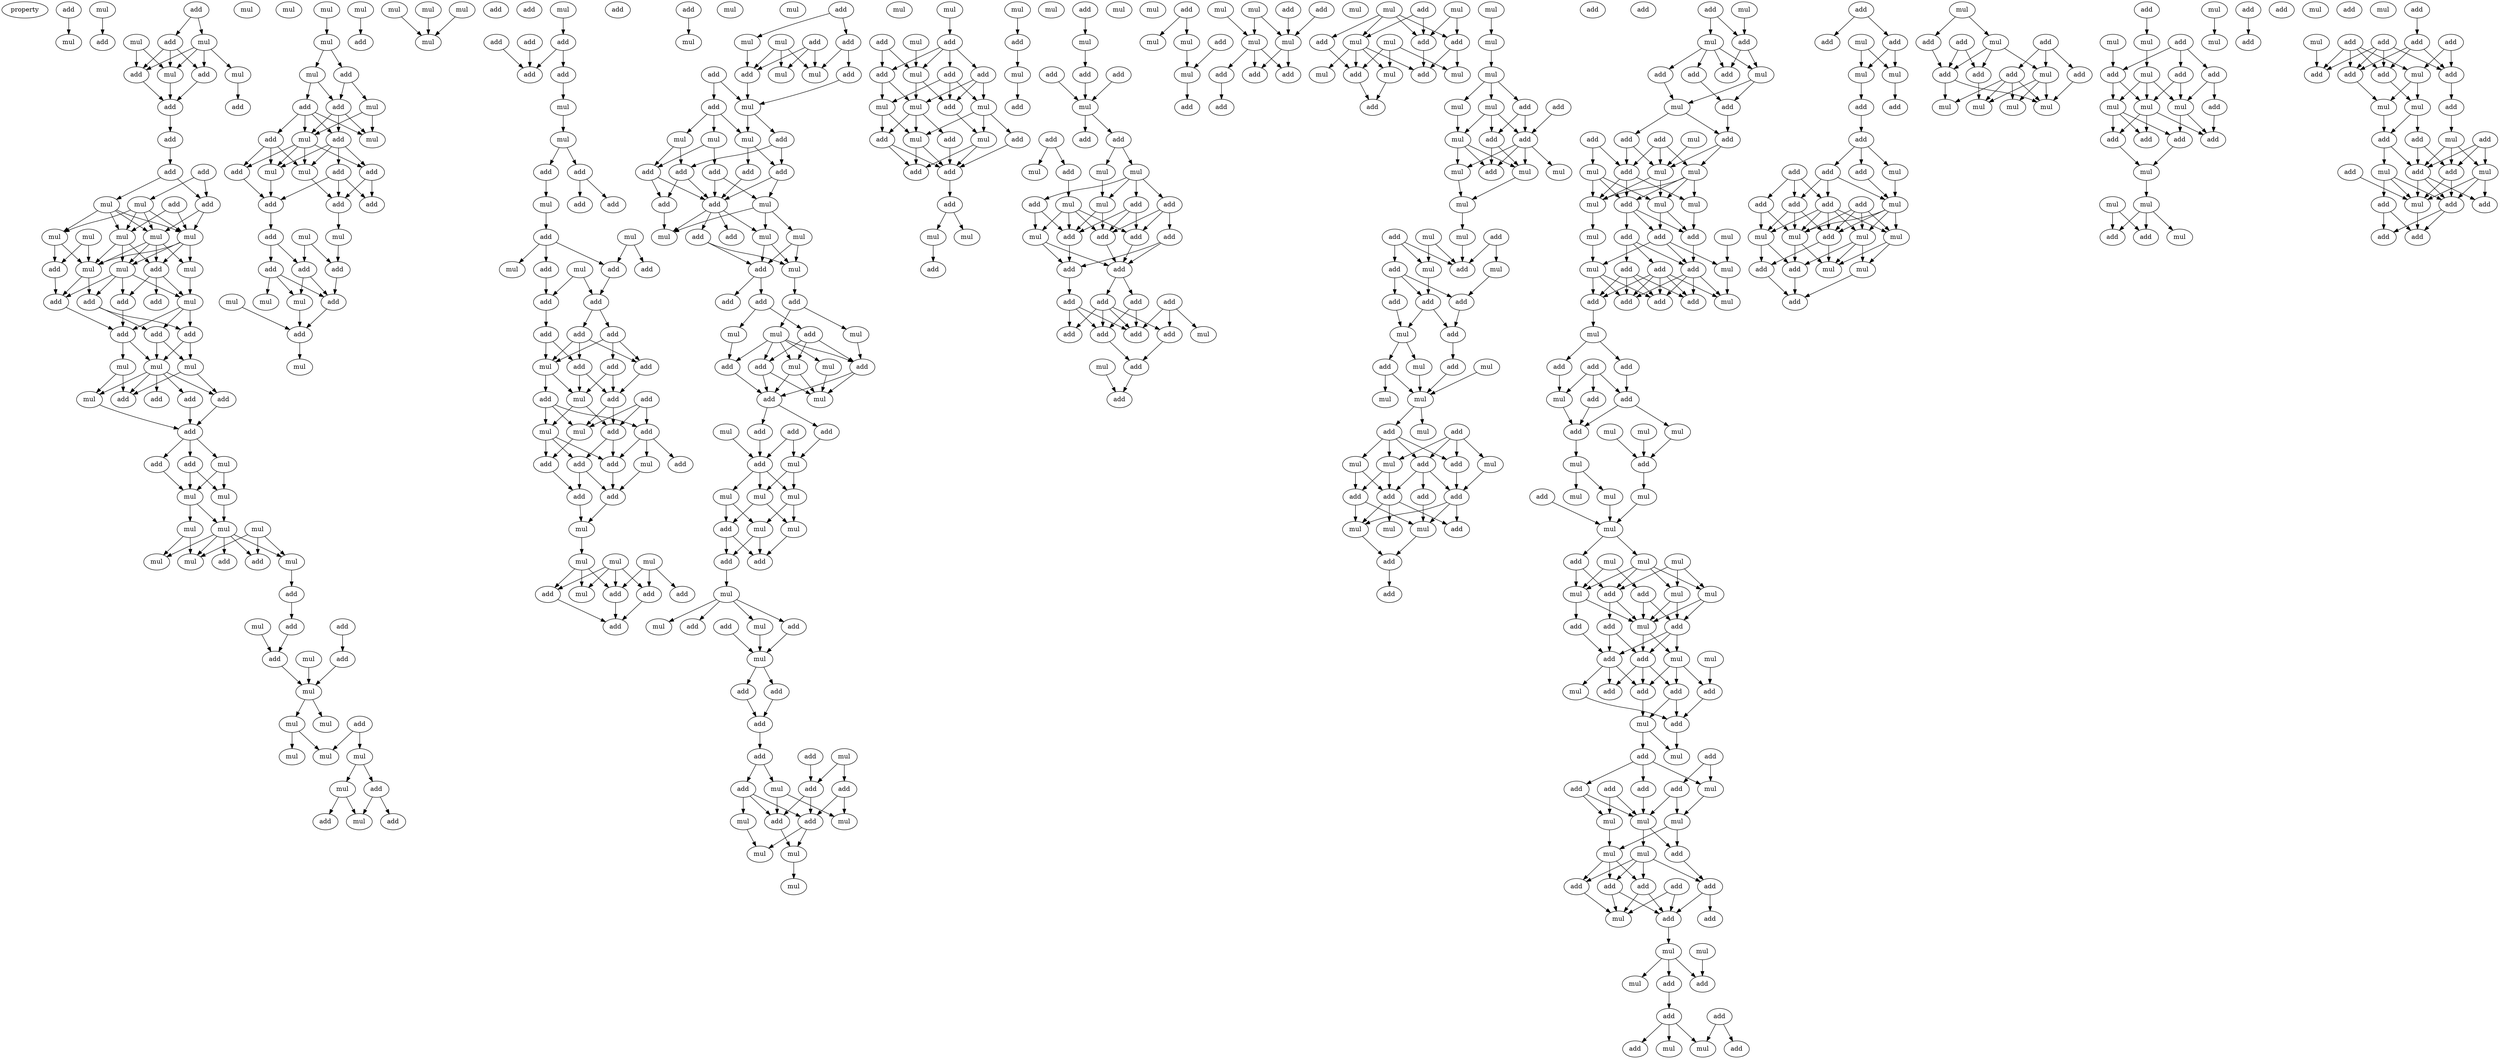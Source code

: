 digraph {
    node [fontcolor=black]
    property [mul=2,lf=1.5]
    0 [ label = add ];
    1 [ label = mul ];
    2 [ label = mul ];
    3 [ label = add ];
    4 [ label = add ];
    5 [ label = add ];
    6 [ label = mul ];
    7 [ label = mul ];
    8 [ label = add ];
    9 [ label = mul ];
    10 [ label = mul ];
    11 [ label = add ];
    12 [ label = add ];
    13 [ label = add ];
    14 [ label = add ];
    15 [ label = add ];
    16 [ label = add ];
    17 [ label = mul ];
    18 [ label = mul ];
    19 [ label = add ];
    20 [ label = add ];
    21 [ label = mul ];
    22 [ label = mul ];
    23 [ label = mul ];
    24 [ label = mul ];
    25 [ label = mul ];
    26 [ label = mul ];
    27 [ label = mul ];
    28 [ label = add ];
    29 [ label = mul ];
    30 [ label = add ];
    31 [ label = add ];
    32 [ label = add ];
    33 [ label = add ];
    34 [ label = mul ];
    35 [ label = add ];
    36 [ label = add ];
    37 [ label = add ];
    38 [ label = add ];
    39 [ label = mul ];
    40 [ label = mul ];
    41 [ label = mul ];
    42 [ label = add ];
    43 [ label = add ];
    44 [ label = add ];
    45 [ label = mul ];
    46 [ label = add ];
    47 [ label = add ];
    48 [ label = mul ];
    49 [ label = add ];
    50 [ label = add ];
    51 [ label = mul ];
    52 [ label = mul ];
    53 [ label = mul ];
    54 [ label = mul ];
    55 [ label = mul ];
    56 [ label = mul ];
    57 [ label = mul ];
    58 [ label = mul ];
    59 [ label = add ];
    60 [ label = mul ];
    61 [ label = mul ];
    62 [ label = add ];
    63 [ label = add ];
    64 [ label = add ];
    65 [ label = add ];
    66 [ label = mul ];
    67 [ label = add ];
    68 [ label = mul ];
    69 [ label = add ];
    70 [ label = mul ];
    71 [ label = add ];
    72 [ label = mul ];
    73 [ label = mul ];
    74 [ label = mul ];
    75 [ label = mul ];
    76 [ label = mul ];
    77 [ label = add ];
    78 [ label = mul ];
    79 [ label = mul ];
    80 [ label = add ];
    81 [ label = add ];
    82 [ label = mul ];
    83 [ label = mul ];
    84 [ label = mul ];
    85 [ label = mul ];
    86 [ label = add ];
    87 [ label = add ];
    88 [ label = add ];
    89 [ label = add ];
    90 [ label = mul ];
    91 [ label = add ];
    92 [ label = mul ];
    93 [ label = mul ];
    94 [ label = add ];
    95 [ label = add ];
    96 [ label = mul ];
    97 [ label = mul ];
    98 [ label = add ];
    99 [ label = add ];
    100 [ label = add ];
    101 [ label = add ];
    102 [ label = add ];
    103 [ label = mul ];
    104 [ label = mul ];
    105 [ label = add ];
    106 [ label = add ];
    107 [ label = add ];
    108 [ label = add ];
    109 [ label = mul ];
    110 [ label = mul ];
    111 [ label = add ];
    112 [ label = mul ];
    113 [ label = add ];
    114 [ label = mul ];
    115 [ label = mul ];
    116 [ label = mul ];
    117 [ label = add ];
    118 [ label = mul ];
    119 [ label = mul ];
    120 [ label = add ];
    121 [ label = mul ];
    122 [ label = add ];
    123 [ label = add ];
    124 [ label = add ];
    125 [ label = add ];
    126 [ label = add ];
    127 [ label = add ];
    128 [ label = mul ];
    129 [ label = mul ];
    130 [ label = add ];
    131 [ label = add ];
    132 [ label = add ];
    133 [ label = mul ];
    134 [ label = add ];
    135 [ label = add ];
    136 [ label = mul ];
    137 [ label = add ];
    138 [ label = mul ];
    139 [ label = add ];
    140 [ label = add ];
    141 [ label = add ];
    142 [ label = mul ];
    143 [ label = mul ];
    144 [ label = add ];
    145 [ label = add ];
    146 [ label = add ];
    147 [ label = add ];
    148 [ label = add ];
    149 [ label = mul ];
    150 [ label = add ];
    151 [ label = add ];
    152 [ label = add ];
    153 [ label = add ];
    154 [ label = add ];
    155 [ label = mul ];
    156 [ label = add ];
    157 [ label = mul ];
    158 [ label = mul ];
    159 [ label = add ];
    160 [ label = add ];
    161 [ label = mul ];
    162 [ label = add ];
    163 [ label = add ];
    164 [ label = add ];
    165 [ label = add ];
    166 [ label = add ];
    167 [ label = add ];
    168 [ label = mul ];
    169 [ label = mul ];
    170 [ label = mul ];
    171 [ label = mul ];
    172 [ label = mul ];
    173 [ label = mul ];
    174 [ label = mul ];
    175 [ label = add ];
    176 [ label = add ];
    177 [ label = add ];
    178 [ label = add ];
    179 [ label = add ];
    180 [ label = add ];
    181 [ label = add ];
    182 [ label = mul ];
    183 [ label = mul ];
    184 [ label = add ];
    185 [ label = add ];
    186 [ label = mul ];
    187 [ label = mul ];
    188 [ label = add ];
    189 [ label = add ];
    190 [ label = mul ];
    191 [ label = mul ];
    192 [ label = add ];
    193 [ label = mul ];
    194 [ label = mul ];
    195 [ label = add ];
    196 [ label = mul ];
    197 [ label = add ];
    198 [ label = add ];
    199 [ label = add ];
    200 [ label = add ];
    201 [ label = add ];
    202 [ label = add ];
    203 [ label = add ];
    204 [ label = mul ];
    205 [ label = mul ];
    206 [ label = mul ];
    207 [ label = mul ];
    208 [ label = add ];
    209 [ label = add ];
    210 [ label = add ];
    211 [ label = mul ];
    212 [ label = add ];
    213 [ label = add ];
    214 [ label = add ];
    215 [ label = mul ];
    216 [ label = mul ];
    217 [ label = add ];
    218 [ label = mul ];
    219 [ label = mul ];
    220 [ label = add ];
    221 [ label = add ];
    222 [ label = mul ];
    223 [ label = add ];
    224 [ label = mul ];
    225 [ label = add ];
    226 [ label = add ];
    227 [ label = mul ];
    228 [ label = add ];
    229 [ label = add ];
    230 [ label = add ];
    231 [ label = mul ];
    232 [ label = mul ];
    233 [ label = mul ];
    234 [ label = mul ];
    235 [ label = mul ];
    236 [ label = add ];
    237 [ label = mul ];
    238 [ label = add ];
    239 [ label = add ];
    240 [ label = mul ];
    241 [ label = add ];
    242 [ label = mul ];
    243 [ label = add ];
    244 [ label = mul ];
    245 [ label = add ];
    246 [ label = mul ];
    247 [ label = add ];
    248 [ label = add ];
    249 [ label = add ];
    250 [ label = mul ];
    251 [ label = add ];
    252 [ label = add ];
    253 [ label = mul ];
    254 [ label = add ];
    255 [ label = add ];
    256 [ label = add ];
    257 [ label = add ];
    258 [ label = mul ];
    259 [ label = mul ];
    260 [ label = add ];
    261 [ label = mul ];
    262 [ label = mul ];
    263 [ label = mul ];
    264 [ label = mul ];
    265 [ label = mul ];
    266 [ label = add ];
    267 [ label = add ];
    268 [ label = add ];
    269 [ label = add ];
    270 [ label = add ];
    271 [ label = mul ];
    272 [ label = mul ];
    273 [ label = mul ];
    274 [ label = add ];
    275 [ label = mul ];
    276 [ label = add ];
    277 [ label = add ];
    278 [ label = mul ];
    279 [ label = add ];
    280 [ label = mul ];
    281 [ label = add ];
    282 [ label = add ];
    283 [ label = add ];
    284 [ label = mul ];
    285 [ label = mul ];
    286 [ label = mul ];
    287 [ label = add ];
    288 [ label = add ];
    289 [ label = mul ];
    290 [ label = mul ];
    291 [ label = add ];
    292 [ label = add ];
    293 [ label = mul ];
    294 [ label = mul ];
    295 [ label = add ];
    296 [ label = add ];
    297 [ label = add ];
    298 [ label = mul ];
    299 [ label = add ];
    300 [ label = add ];
    301 [ label = add ];
    302 [ label = mul ];
    303 [ label = mul ];
    304 [ label = mul ];
    305 [ label = add ];
    306 [ label = add ];
    307 [ label = add ];
    308 [ label = mul ];
    309 [ label = add ];
    310 [ label = mul ];
    311 [ label = add ];
    312 [ label = mul ];
    313 [ label = add ];
    314 [ label = add ];
    315 [ label = add ];
    316 [ label = add ];
    317 [ label = add ];
    318 [ label = add ];
    319 [ label = add ];
    320 [ label = add ];
    321 [ label = add ];
    322 [ label = add ];
    323 [ label = add ];
    324 [ label = add ];
    325 [ label = add ];
    326 [ label = mul ];
    327 [ label = mul ];
    328 [ label = add ];
    329 [ label = add ];
    330 [ label = mul ];
    331 [ label = add ];
    332 [ label = add ];
    333 [ label = mul ];
    334 [ label = mul ];
    335 [ label = mul ];
    336 [ label = mul ];
    337 [ label = mul ];
    338 [ label = add ];
    339 [ label = add ];
    340 [ label = add ];
    341 [ label = mul ];
    342 [ label = mul ];
    343 [ label = add ];
    344 [ label = mul ];
    345 [ label = add ];
    346 [ label = add ];
    347 [ label = add ];
    348 [ label = mul ];
    349 [ label = mul ];
    350 [ label = add ];
    351 [ label = mul ];
    352 [ label = mul ];
    353 [ label = add ];
    354 [ label = add ];
    355 [ label = add ];
    356 [ label = mul ];
    357 [ label = add ];
    358 [ label = add ];
    359 [ label = mul ];
    360 [ label = mul ];
    361 [ label = add ];
    362 [ label = mul ];
    363 [ label = mul ];
    364 [ label = mul ];
    365 [ label = mul ];
    366 [ label = add ];
    367 [ label = add ];
    368 [ label = mul ];
    369 [ label = add ];
    370 [ label = mul ];
    371 [ label = add ];
    372 [ label = add ];
    373 [ label = mul ];
    374 [ label = add ];
    375 [ label = mul ];
    376 [ label = mul ];
    377 [ label = mul ];
    378 [ label = add ];
    379 [ label = add ];
    380 [ label = mul ];
    381 [ label = mul ];
    382 [ label = mul ];
    383 [ label = add ];
    384 [ label = add ];
    385 [ label = mul ];
    386 [ label = add ];
    387 [ label = add ];
    388 [ label = add ];
    389 [ label = add ];
    390 [ label = mul ];
    391 [ label = add ];
    392 [ label = mul ];
    393 [ label = add ];
    394 [ label = mul ];
    395 [ label = add ];
    396 [ label = mul ];
    397 [ label = mul ];
    398 [ label = add ];
    399 [ label = add ];
    400 [ label = mul ];
    401 [ label = mul ];
    402 [ label = mul ];
    403 [ label = mul ];
    404 [ label = add ];
    405 [ label = add ];
    406 [ label = add ];
    407 [ label = add ];
    408 [ label = add ];
    409 [ label = add ];
    410 [ label = mul ];
    411 [ label = add ];
    412 [ label = mul ];
    413 [ label = mul ];
    414 [ label = add ];
    415 [ label = mul ];
    416 [ label = add ];
    417 [ label = add ];
    418 [ label = mul ];
    419 [ label = add ];
    420 [ label = mul ];
    421 [ label = add ];
    422 [ label = add ];
    423 [ label = add ];
    424 [ label = add ];
    425 [ label = mul ];
    426 [ label = add ];
    427 [ label = add ];
    428 [ label = mul ];
    429 [ label = add ];
    430 [ label = add ];
    431 [ label = mul ];
    432 [ label = mul ];
    433 [ label = mul ];
    434 [ label = add ];
    435 [ label = add ];
    436 [ label = mul ];
    437 [ label = mul ];
    438 [ label = mul ];
    439 [ label = add ];
    440 [ label = add ];
    441 [ label = mul ];
    442 [ label = add ];
    443 [ label = mul ];
    444 [ label = add ];
    445 [ label = add ];
    446 [ label = add ];
    447 [ label = mul ];
    448 [ label = mul ];
    449 [ label = add ];
    450 [ label = add ];
    451 [ label = add ];
    452 [ label = add ];
    453 [ label = mul ];
    454 [ label = mul ];
    455 [ label = add ];
    456 [ label = add ];
    457 [ label = add ];
    458 [ label = mul ];
    459 [ label = add ];
    460 [ label = add ];
    461 [ label = mul ];
    462 [ label = mul ];
    463 [ label = mul ];
    464 [ label = add ];
    465 [ label = mul ];
    466 [ label = add ];
    467 [ label = mul ];
    468 [ label = add ];
    469 [ label = mul ];
    470 [ label = mul ];
    471 [ label = mul ];
    472 [ label = add ];
    473 [ label = mul ];
    474 [ label = mul ];
    475 [ label = mul ];
    476 [ label = add ];
    477 [ label = add ];
    478 [ label = mul ];
    479 [ label = mul ];
    480 [ label = mul ];
    481 [ label = add ];
    482 [ label = add ];
    483 [ label = mul ];
    484 [ label = add ];
    485 [ label = mul ];
    486 [ label = add ];
    487 [ label = add ];
    488 [ label = mul ];
    489 [ label = add ];
    490 [ label = mul ];
    491 [ label = add ];
    492 [ label = add ];
    493 [ label = add ];
    494 [ label = mul ];
    495 [ label = add ];
    496 [ label = mul ];
    497 [ label = add ];
    498 [ label = add ];
    499 [ label = add ];
    500 [ label = mul ];
    501 [ label = add ];
    502 [ label = add ];
    503 [ label = add ];
    504 [ label = mul ];
    505 [ label = mul ];
    506 [ label = mul ];
    507 [ label = mul ];
    508 [ label = add ];
    509 [ label = mul ];
    510 [ label = add ];
    511 [ label = add ];
    512 [ label = add ];
    513 [ label = add ];
    514 [ label = add ];
    515 [ label = add ];
    516 [ label = mul ];
    517 [ label = add ];
    518 [ label = mul ];
    519 [ label = mul ];
    520 [ label = add ];
    521 [ label = mul ];
    522 [ label = add ];
    523 [ label = add ];
    524 [ label = add ];
    525 [ label = add ];
    526 [ label = add ];
    527 [ label = mul ];
    528 [ label = mul ];
    529 [ label = add ];
    530 [ label = add ];
    531 [ label = mul ];
    532 [ label = add ];
    533 [ label = mul ];
    534 [ label = mul ];
    535 [ label = add ];
    536 [ label = add ];
    537 [ label = add ];
    538 [ label = mul ];
    539 [ label = add ];
    540 [ label = add ];
    541 [ label = add ];
    542 [ label = add ];
    543 [ label = mul ];
    544 [ label = add ];
    545 [ label = add ];
    546 [ label = add ];
    547 [ label = mul ];
    548 [ label = add ];
    549 [ label = mul ];
    550 [ label = mul ];
    551 [ label = mul ];
    552 [ label = add ];
    553 [ label = add ];
    554 [ label = mul ];
    555 [ label = mul ];
    556 [ label = add ];
    557 [ label = mul ];
    558 [ label = add ];
    559 [ label = add ];
    560 [ label = add ];
    561 [ label = mul ];
    562 [ label = add ];
    563 [ label = add ];
    564 [ label = add ];
    565 [ label = add ];
    566 [ label = mul ];
    567 [ label = mul ];
    568 [ label = mul ];
    569 [ label = mul ];
    570 [ label = mul ];
    571 [ label = add ];
    572 [ label = mul ];
    573 [ label = mul ];
    574 [ label = add ];
    575 [ label = add ];
    576 [ label = mul ];
    577 [ label = add ];
    578 [ label = add ];
    579 [ label = add ];
    580 [ label = mul ];
    581 [ label = mul ];
    582 [ label = mul ];
    583 [ label = add ];
    584 [ label = add ];
    585 [ label = add ];
    586 [ label = add ];
    587 [ label = mul ];
    588 [ label = mul ];
    589 [ label = mul ];
    590 [ label = add ];
    591 [ label = add ];
    592 [ label = mul ];
    593 [ label = mul ];
    594 [ label = mul ];
    595 [ label = add ];
    596 [ label = add ];
    597 [ label = add ];
    598 [ label = mul ];
    599 [ label = add ];
    600 [ label = mul ];
    601 [ label = add ];
    602 [ label = add ];
    603 [ label = add ];
    604 [ label = mul ];
    605 [ label = add ];
    606 [ label = add ];
    607 [ label = add ];
    608 [ label = add ];
    609 [ label = mul ];
    610 [ label = add ];
    611 [ label = add ];
    612 [ label = add ];
    613 [ label = mul ];
    614 [ label = mul ];
    615 [ label = add ];
    616 [ label = add ];
    617 [ label = add ];
    618 [ label = mul ];
    619 [ label = mul ];
    620 [ label = add ];
    621 [ label = add ];
    622 [ label = mul ];
    623 [ label = add ];
    624 [ label = add ];
    625 [ label = add ];
    626 [ label = add ];
    627 [ label = mul ];
    628 [ label = add ];
    629 [ label = add ];
    0 -> 2 [ name = 0 ];
    1 -> 4 [ name = 1 ];
    3 -> 5 [ name = 2 ];
    3 -> 7 [ name = 3 ];
    5 -> 8 [ name = 4 ];
    5 -> 10 [ name = 5 ];
    5 -> 11 [ name = 6 ];
    6 -> 8 [ name = 7 ];
    6 -> 10 [ name = 8 ];
    7 -> 8 [ name = 9 ];
    7 -> 9 [ name = 10 ];
    7 -> 10 [ name = 11 ];
    7 -> 11 [ name = 12 ];
    8 -> 12 [ name = 13 ];
    9 -> 13 [ name = 14 ];
    10 -> 12 [ name = 15 ];
    11 -> 12 [ name = 16 ];
    12 -> 14 [ name = 17 ];
    14 -> 16 [ name = 18 ];
    15 -> 17 [ name = 19 ];
    15 -> 20 [ name = 20 ];
    16 -> 18 [ name = 21 ];
    16 -> 20 [ name = 22 ];
    17 -> 21 [ name = 23 ];
    17 -> 22 [ name = 24 ];
    17 -> 23 [ name = 25 ];
    17 -> 25 [ name = 26 ];
    18 -> 21 [ name = 27 ];
    18 -> 22 [ name = 28 ];
    18 -> 23 [ name = 29 ];
    18 -> 25 [ name = 30 ];
    19 -> 21 [ name = 31 ];
    19 -> 22 [ name = 32 ];
    20 -> 21 [ name = 33 ];
    20 -> 25 [ name = 34 ];
    21 -> 26 [ name = 35 ];
    21 -> 27 [ name = 36 ];
    21 -> 28 [ name = 37 ];
    21 -> 29 [ name = 38 ];
    22 -> 26 [ name = 39 ];
    22 -> 28 [ name = 40 ];
    22 -> 29 [ name = 41 ];
    23 -> 26 [ name = 42 ];
    23 -> 30 [ name = 43 ];
    24 -> 26 [ name = 44 ];
    24 -> 30 [ name = 45 ];
    25 -> 26 [ name = 46 ];
    25 -> 27 [ name = 47 ];
    25 -> 28 [ name = 48 ];
    25 -> 29 [ name = 49 ];
    26 -> 31 [ name = 50 ];
    26 -> 35 [ name = 51 ];
    27 -> 34 [ name = 52 ];
    28 -> 32 [ name = 53 ];
    28 -> 33 [ name = 54 ];
    28 -> 34 [ name = 55 ];
    29 -> 31 [ name = 56 ];
    29 -> 33 [ name = 57 ];
    29 -> 34 [ name = 58 ];
    29 -> 35 [ name = 59 ];
    30 -> 31 [ name = 60 ];
    31 -> 36 [ name = 61 ];
    33 -> 36 [ name = 62 ];
    34 -> 36 [ name = 63 ];
    34 -> 37 [ name = 64 ];
    34 -> 38 [ name = 65 ];
    35 -> 37 [ name = 66 ];
    35 -> 38 [ name = 67 ];
    36 -> 39 [ name = 68 ];
    36 -> 40 [ name = 69 ];
    37 -> 39 [ name = 70 ];
    37 -> 41 [ name = 71 ];
    38 -> 39 [ name = 72 ];
    38 -> 41 [ name = 73 ];
    39 -> 42 [ name = 74 ];
    39 -> 43 [ name = 75 ];
    39 -> 44 [ name = 76 ];
    39 -> 45 [ name = 77 ];
    39 -> 46 [ name = 78 ];
    40 -> 43 [ name = 79 ];
    40 -> 45 [ name = 80 ];
    41 -> 43 [ name = 81 ];
    41 -> 44 [ name = 82 ];
    42 -> 47 [ name = 83 ];
    44 -> 47 [ name = 84 ];
    45 -> 47 [ name = 85 ];
    47 -> 49 [ name = 86 ];
    47 -> 50 [ name = 87 ];
    47 -> 51 [ name = 88 ];
    49 -> 53 [ name = 89 ];
    49 -> 54 [ name = 90 ];
    50 -> 54 [ name = 91 ];
    51 -> 53 [ name = 92 ];
    51 -> 54 [ name = 93 ];
    53 -> 57 [ name = 94 ];
    54 -> 55 [ name = 95 ];
    54 -> 57 [ name = 96 ];
    55 -> 58 [ name = 97 ];
    55 -> 60 [ name = 98 ];
    56 -> 59 [ name = 99 ];
    56 -> 60 [ name = 100 ];
    56 -> 61 [ name = 101 ];
    57 -> 58 [ name = 102 ];
    57 -> 59 [ name = 103 ];
    57 -> 60 [ name = 104 ];
    57 -> 61 [ name = 105 ];
    57 -> 62 [ name = 106 ];
    61 -> 63 [ name = 107 ];
    63 -> 64 [ name = 108 ];
    64 -> 67 [ name = 109 ];
    65 -> 69 [ name = 110 ];
    66 -> 67 [ name = 111 ];
    67 -> 70 [ name = 112 ];
    68 -> 70 [ name = 113 ];
    69 -> 70 [ name = 114 ];
    70 -> 72 [ name = 115 ];
    70 -> 73 [ name = 116 ];
    71 -> 74 [ name = 117 ];
    71 -> 76 [ name = 118 ];
    73 -> 75 [ name = 119 ];
    73 -> 76 [ name = 120 ];
    74 -> 77 [ name = 121 ];
    74 -> 78 [ name = 122 ];
    77 -> 79 [ name = 123 ];
    77 -> 81 [ name = 124 ];
    78 -> 79 [ name = 125 ];
    78 -> 80 [ name = 126 ];
    82 -> 83 [ name = 127 ];
    83 -> 85 [ name = 128 ];
    83 -> 87 [ name = 129 ];
    84 -> 86 [ name = 130 ];
    85 -> 88 [ name = 131 ];
    85 -> 89 [ name = 132 ];
    87 -> 89 [ name = 133 ];
    87 -> 90 [ name = 134 ];
    88 -> 91 [ name = 135 ];
    88 -> 92 [ name = 136 ];
    88 -> 93 [ name = 137 ];
    88 -> 94 [ name = 138 ];
    89 -> 91 [ name = 139 ];
    89 -> 92 [ name = 140 ];
    89 -> 93 [ name = 141 ];
    90 -> 92 [ name = 142 ];
    90 -> 93 [ name = 143 ];
    91 -> 95 [ name = 144 ];
    91 -> 96 [ name = 145 ];
    91 -> 97 [ name = 146 ];
    91 -> 98 [ name = 147 ];
    93 -> 95 [ name = 148 ];
    93 -> 96 [ name = 149 ];
    93 -> 97 [ name = 150 ];
    93 -> 99 [ name = 151 ];
    94 -> 96 [ name = 152 ];
    94 -> 97 [ name = 153 ];
    94 -> 99 [ name = 154 ];
    95 -> 100 [ name = 155 ];
    95 -> 102 [ name = 156 ];
    96 -> 101 [ name = 157 ];
    97 -> 102 [ name = 158 ];
    98 -> 100 [ name = 159 ];
    98 -> 101 [ name = 160 ];
    98 -> 102 [ name = 161 ];
    99 -> 101 [ name = 162 ];
    101 -> 105 [ name = 163 ];
    102 -> 103 [ name = 164 ];
    103 -> 107 [ name = 165 ];
    104 -> 106 [ name = 166 ];
    104 -> 107 [ name = 167 ];
    105 -> 106 [ name = 168 ];
    105 -> 108 [ name = 169 ];
    106 -> 109 [ name = 170 ];
    106 -> 111 [ name = 171 ];
    107 -> 111 [ name = 172 ];
    108 -> 109 [ name = 173 ];
    108 -> 111 [ name = 174 ];
    108 -> 112 [ name = 175 ];
    109 -> 113 [ name = 176 ];
    110 -> 113 [ name = 177 ];
    111 -> 113 [ name = 178 ];
    113 -> 115 [ name = 179 ];
    114 -> 119 [ name = 180 ];
    116 -> 119 [ name = 181 ];
    118 -> 119 [ name = 182 ];
    121 -> 122 [ name = 183 ];
    122 -> 126 [ name = 184 ];
    122 -> 127 [ name = 185 ];
    123 -> 126 [ name = 186 ];
    125 -> 126 [ name = 187 ];
    127 -> 128 [ name = 188 ];
    128 -> 129 [ name = 189 ];
    129 -> 131 [ name = 190 ];
    129 -> 132 [ name = 191 ];
    130 -> 133 [ name = 192 ];
    131 -> 136 [ name = 193 ];
    132 -> 134 [ name = 194 ];
    132 -> 135 [ name = 195 ];
    136 -> 137 [ name = 196 ];
    137 -> 139 [ name = 197 ];
    137 -> 141 [ name = 198 ];
    137 -> 142 [ name = 199 ];
    138 -> 139 [ name = 200 ];
    138 -> 140 [ name = 201 ];
    139 -> 145 [ name = 202 ];
    141 -> 144 [ name = 203 ];
    143 -> 144 [ name = 204 ];
    143 -> 145 [ name = 205 ];
    144 -> 146 [ name = 206 ];
    145 -> 147 [ name = 207 ];
    145 -> 148 [ name = 208 ];
    146 -> 149 [ name = 209 ];
    146 -> 151 [ name = 210 ];
    147 -> 149 [ name = 211 ];
    147 -> 150 [ name = 212 ];
    147 -> 152 [ name = 213 ];
    148 -> 149 [ name = 214 ];
    148 -> 151 [ name = 215 ];
    148 -> 152 [ name = 216 ];
    149 -> 154 [ name = 217 ];
    149 -> 155 [ name = 218 ];
    150 -> 155 [ name = 219 ];
    150 -> 156 [ name = 220 ];
    151 -> 155 [ name = 221 ];
    151 -> 156 [ name = 222 ];
    152 -> 156 [ name = 223 ];
    153 -> 158 [ name = 224 ];
    153 -> 159 [ name = 225 ];
    153 -> 160 [ name = 226 ];
    154 -> 157 [ name = 227 ];
    154 -> 158 [ name = 228 ];
    154 -> 159 [ name = 229 ];
    155 -> 157 [ name = 230 ];
    155 -> 160 [ name = 231 ];
    156 -> 158 [ name = 232 ];
    156 -> 160 [ name = 233 ];
    157 -> 162 [ name = 234 ];
    157 -> 163 [ name = 235 ];
    157 -> 164 [ name = 236 ];
    158 -> 163 [ name = 237 ];
    159 -> 161 [ name = 238 ];
    159 -> 162 [ name = 239 ];
    159 -> 165 [ name = 240 ];
    160 -> 162 [ name = 241 ];
    160 -> 164 [ name = 242 ];
    161 -> 167 [ name = 243 ];
    162 -> 167 [ name = 244 ];
    163 -> 166 [ name = 245 ];
    164 -> 166 [ name = 246 ];
    164 -> 167 [ name = 247 ];
    166 -> 168 [ name = 248 ];
    167 -> 168 [ name = 249 ];
    168 -> 173 [ name = 250 ];
    171 -> 175 [ name = 251 ];
    171 -> 176 [ name = 252 ];
    171 -> 177 [ name = 253 ];
    172 -> 174 [ name = 254 ];
    172 -> 176 [ name = 255 ];
    172 -> 177 [ name = 256 ];
    172 -> 178 [ name = 257 ];
    173 -> 174 [ name = 258 ];
    173 -> 176 [ name = 259 ];
    173 -> 178 [ name = 260 ];
    176 -> 179 [ name = 261 ];
    177 -> 179 [ name = 262 ];
    178 -> 179 [ name = 263 ];
    180 -> 181 [ name = 264 ];
    180 -> 183 [ name = 265 ];
    181 -> 185 [ name = 266 ];
    181 -> 186 [ name = 267 ];
    182 -> 186 [ name = 268 ];
    182 -> 187 [ name = 269 ];
    182 -> 189 [ name = 270 ];
    183 -> 189 [ name = 271 ];
    184 -> 186 [ name = 272 ];
    184 -> 187 [ name = 273 ];
    184 -> 189 [ name = 274 ];
    185 -> 190 [ name = 275 ];
    188 -> 190 [ name = 276 ];
    188 -> 192 [ name = 277 ];
    189 -> 190 [ name = 278 ];
    190 -> 195 [ name = 279 ];
    190 -> 196 [ name = 280 ];
    192 -> 193 [ name = 281 ];
    192 -> 194 [ name = 282 ];
    192 -> 196 [ name = 283 ];
    193 -> 200 [ name = 284 ];
    193 -> 201 [ name = 285 ];
    194 -> 198 [ name = 286 ];
    194 -> 201 [ name = 287 ];
    195 -> 197 [ name = 288 ];
    195 -> 200 [ name = 289 ];
    196 -> 197 [ name = 290 ];
    196 -> 199 [ name = 291 ];
    197 -> 202 [ name = 292 ];
    197 -> 204 [ name = 293 ];
    198 -> 202 [ name = 294 ];
    198 -> 204 [ name = 295 ];
    199 -> 202 [ name = 296 ];
    200 -> 202 [ name = 297 ];
    200 -> 203 [ name = 298 ];
    201 -> 202 [ name = 299 ];
    201 -> 203 [ name = 300 ];
    202 -> 205 [ name = 301 ];
    202 -> 206 [ name = 302 ];
    202 -> 208 [ name = 303 ];
    202 -> 209 [ name = 304 ];
    203 -> 205 [ name = 305 ];
    204 -> 205 [ name = 306 ];
    204 -> 206 [ name = 307 ];
    204 -> 207 [ name = 308 ];
    206 -> 210 [ name = 309 ];
    206 -> 211 [ name = 310 ];
    207 -> 210 [ name = 311 ];
    207 -> 211 [ name = 312 ];
    208 -> 210 [ name = 313 ];
    208 -> 211 [ name = 314 ];
    210 -> 212 [ name = 315 ];
    210 -> 213 [ name = 316 ];
    211 -> 214 [ name = 317 ];
    212 -> 217 [ name = 318 ];
    212 -> 218 [ name = 319 ];
    214 -> 215 [ name = 320 ];
    214 -> 216 [ name = 321 ];
    215 -> 220 [ name = 322 ];
    216 -> 219 [ name = 323 ];
    216 -> 220 [ name = 324 ];
    216 -> 221 [ name = 325 ];
    216 -> 222 [ name = 326 ];
    216 -> 223 [ name = 327 ];
    217 -> 220 [ name = 328 ];
    217 -> 221 [ name = 329 ];
    217 -> 222 [ name = 330 ];
    218 -> 223 [ name = 331 ];
    219 -> 224 [ name = 332 ];
    220 -> 224 [ name = 333 ];
    220 -> 225 [ name = 334 ];
    221 -> 224 [ name = 335 ];
    221 -> 225 [ name = 336 ];
    222 -> 224 [ name = 337 ];
    222 -> 225 [ name = 338 ];
    223 -> 225 [ name = 339 ];
    225 -> 228 [ name = 340 ];
    225 -> 229 [ name = 341 ];
    226 -> 230 [ name = 342 ];
    226 -> 231 [ name = 343 ];
    227 -> 230 [ name = 344 ];
    228 -> 231 [ name = 345 ];
    229 -> 230 [ name = 346 ];
    230 -> 232 [ name = 347 ];
    230 -> 233 [ name = 348 ];
    230 -> 234 [ name = 349 ];
    231 -> 232 [ name = 350 ];
    231 -> 233 [ name = 351 ];
    232 -> 235 [ name = 352 ];
    232 -> 237 [ name = 353 ];
    233 -> 236 [ name = 354 ];
    233 -> 237 [ name = 355 ];
    234 -> 235 [ name = 356 ];
    234 -> 236 [ name = 357 ];
    235 -> 238 [ name = 358 ];
    235 -> 239 [ name = 359 ];
    236 -> 238 [ name = 360 ];
    236 -> 239 [ name = 361 ];
    237 -> 238 [ name = 362 ];
    239 -> 240 [ name = 363 ];
    240 -> 242 [ name = 364 ];
    240 -> 243 [ name = 365 ];
    240 -> 244 [ name = 366 ];
    240 -> 245 [ name = 367 ];
    241 -> 246 [ name = 368 ];
    244 -> 246 [ name = 369 ];
    245 -> 246 [ name = 370 ];
    246 -> 247 [ name = 371 ];
    246 -> 248 [ name = 372 ];
    247 -> 249 [ name = 373 ];
    248 -> 249 [ name = 374 ];
    249 -> 251 [ name = 375 ];
    250 -> 254 [ name = 376 ];
    250 -> 255 [ name = 377 ];
    251 -> 253 [ name = 378 ];
    251 -> 256 [ name = 379 ];
    252 -> 254 [ name = 380 ];
    253 -> 258 [ name = 381 ];
    253 -> 260 [ name = 382 ];
    254 -> 257 [ name = 383 ];
    254 -> 260 [ name = 384 ];
    255 -> 257 [ name = 385 ];
    255 -> 258 [ name = 386 ];
    256 -> 257 [ name = 387 ];
    256 -> 259 [ name = 388 ];
    256 -> 260 [ name = 389 ];
    257 -> 261 [ name = 390 ];
    257 -> 262 [ name = 391 ];
    259 -> 261 [ name = 392 ];
    260 -> 262 [ name = 393 ];
    262 -> 263 [ name = 394 ];
    264 -> 267 [ name = 395 ];
    265 -> 271 [ name = 396 ];
    266 -> 268 [ name = 397 ];
    266 -> 271 [ name = 398 ];
    267 -> 268 [ name = 399 ];
    267 -> 269 [ name = 400 ];
    267 -> 270 [ name = 401 ];
    267 -> 271 [ name = 402 ];
    268 -> 273 [ name = 403 ];
    268 -> 275 [ name = 404 ];
    269 -> 272 [ name = 405 ];
    269 -> 274 [ name = 406 ];
    269 -> 275 [ name = 407 ];
    270 -> 272 [ name = 408 ];
    270 -> 273 [ name = 409 ];
    270 -> 274 [ name = 410 ];
    271 -> 274 [ name = 411 ];
    271 -> 275 [ name = 412 ];
    272 -> 278 [ name = 413 ];
    272 -> 279 [ name = 414 ];
    272 -> 280 [ name = 415 ];
    273 -> 277 [ name = 416 ];
    273 -> 278 [ name = 417 ];
    274 -> 280 [ name = 418 ];
    275 -> 276 [ name = 419 ];
    275 -> 277 [ name = 420 ];
    275 -> 278 [ name = 421 ];
    276 -> 282 [ name = 422 ];
    277 -> 281 [ name = 423 ];
    277 -> 282 [ name = 424 ];
    278 -> 281 [ name = 425 ];
    278 -> 282 [ name = 426 ];
    279 -> 282 [ name = 427 ];
    280 -> 281 [ name = 428 ];
    280 -> 282 [ name = 429 ];
    282 -> 283 [ name = 430 ];
    283 -> 284 [ name = 431 ];
    283 -> 286 [ name = 432 ];
    284 -> 287 [ name = 433 ];
    285 -> 288 [ name = 434 ];
    288 -> 289 [ name = 435 ];
    289 -> 291 [ name = 436 ];
    292 -> 293 [ name = 437 ];
    293 -> 296 [ name = 438 ];
    295 -> 298 [ name = 439 ];
    296 -> 298 [ name = 440 ];
    297 -> 298 [ name = 441 ];
    298 -> 299 [ name = 442 ];
    298 -> 300 [ name = 443 ];
    299 -> 302 [ name = 444 ];
    299 -> 304 [ name = 445 ];
    301 -> 303 [ name = 446 ];
    301 -> 305 [ name = 447 ];
    302 -> 308 [ name = 448 ];
    304 -> 306 [ name = 449 ];
    304 -> 307 [ name = 450 ];
    304 -> 308 [ name = 451 ];
    304 -> 309 [ name = 452 ];
    305 -> 310 [ name = 453 ];
    306 -> 312 [ name = 454 ];
    306 -> 313 [ name = 455 ];
    307 -> 311 [ name = 456 ];
    307 -> 313 [ name = 457 ];
    307 -> 314 [ name = 458 ];
    308 -> 313 [ name = 459 ];
    308 -> 314 [ name = 460 ];
    309 -> 311 [ name = 461 ];
    309 -> 314 [ name = 462 ];
    309 -> 315 [ name = 463 ];
    310 -> 311 [ name = 464 ];
    310 -> 312 [ name = 465 ];
    310 -> 313 [ name = 466 ];
    310 -> 314 [ name = 467 ];
    311 -> 316 [ name = 468 ];
    312 -> 316 [ name = 469 ];
    312 -> 317 [ name = 470 ];
    313 -> 317 [ name = 471 ];
    314 -> 316 [ name = 472 ];
    315 -> 316 [ name = 473 ];
    315 -> 317 [ name = 474 ];
    316 -> 318 [ name = 475 ];
    316 -> 319 [ name = 476 ];
    317 -> 320 [ name = 477 ];
    318 -> 322 [ name = 478 ];
    318 -> 323 [ name = 479 ];
    318 -> 324 [ name = 480 ];
    318 -> 325 [ name = 481 ];
    319 -> 323 [ name = 482 ];
    319 -> 324 [ name = 483 ];
    320 -> 322 [ name = 484 ];
    320 -> 323 [ name = 485 ];
    320 -> 324 [ name = 486 ];
    321 -> 324 [ name = 487 ];
    321 -> 325 [ name = 488 ];
    321 -> 326 [ name = 489 ];
    323 -> 328 [ name = 490 ];
    325 -> 328 [ name = 491 ];
    327 -> 329 [ name = 492 ];
    328 -> 329 [ name = 493 ];
    331 -> 333 [ name = 494 ];
    331 -> 334 [ name = 495 ];
    332 -> 335 [ name = 496 ];
    334 -> 335 [ name = 497 ];
    335 -> 338 [ name = 498 ];
    336 -> 341 [ name = 499 ];
    336 -> 342 [ name = 500 ];
    337 -> 341 [ name = 501 ];
    339 -> 342 [ name = 502 ];
    340 -> 342 [ name = 503 ];
    341 -> 343 [ name = 504 ];
    341 -> 345 [ name = 505 ];
    341 -> 346 [ name = 506 ];
    342 -> 343 [ name = 507 ];
    342 -> 345 [ name = 508 ];
    346 -> 347 [ name = 509 ];
    348 -> 351 [ name = 510 ];
    348 -> 353 [ name = 511 ];
    348 -> 354 [ name = 512 ];
    348 -> 355 [ name = 513 ];
    349 -> 353 [ name = 514 ];
    349 -> 355 [ name = 515 ];
    350 -> 351 [ name = 516 ];
    350 -> 353 [ name = 517 ];
    351 -> 356 [ name = 518 ];
    351 -> 357 [ name = 519 ];
    351 -> 358 [ name = 520 ];
    351 -> 359 [ name = 521 ];
    352 -> 357 [ name = 522 ];
    352 -> 359 [ name = 523 ];
    352 -> 360 [ name = 524 ];
    353 -> 358 [ name = 525 ];
    354 -> 357 [ name = 526 ];
    355 -> 358 [ name = 527 ];
    355 -> 360 [ name = 528 ];
    357 -> 361 [ name = 529 ];
    359 -> 361 [ name = 530 ];
    362 -> 363 [ name = 531 ];
    363 -> 364 [ name = 532 ];
    364 -> 365 [ name = 533 ];
    364 -> 366 [ name = 534 ];
    364 -> 368 [ name = 535 ];
    365 -> 369 [ name = 536 ];
    365 -> 370 [ name = 537 ];
    365 -> 371 [ name = 538 ];
    366 -> 369 [ name = 539 ];
    366 -> 371 [ name = 540 ];
    367 -> 371 [ name = 541 ];
    368 -> 370 [ name = 542 ];
    369 -> 372 [ name = 543 ];
    369 -> 376 [ name = 544 ];
    370 -> 372 [ name = 545 ];
    370 -> 373 [ name = 546 ];
    370 -> 376 [ name = 547 ];
    371 -> 372 [ name = 548 ];
    371 -> 373 [ name = 549 ];
    371 -> 375 [ name = 550 ];
    371 -> 376 [ name = 551 ];
    373 -> 377 [ name = 552 ];
    376 -> 377 [ name = 553 ];
    377 -> 381 [ name = 554 ];
    378 -> 383 [ name = 555 ];
    378 -> 384 [ name = 556 ];
    378 -> 385 [ name = 557 ];
    379 -> 382 [ name = 558 ];
    379 -> 383 [ name = 559 ];
    380 -> 383 [ name = 560 ];
    380 -> 385 [ name = 561 ];
    381 -> 383 [ name = 562 ];
    382 -> 386 [ name = 563 ];
    384 -> 386 [ name = 564 ];
    384 -> 387 [ name = 565 ];
    384 -> 388 [ name = 566 ];
    385 -> 388 [ name = 567 ];
    386 -> 389 [ name = 568 ];
    387 -> 390 [ name = 569 ];
    388 -> 389 [ name = 570 ];
    388 -> 390 [ name = 571 ];
    389 -> 395 [ name = 572 ];
    390 -> 391 [ name = 573 ];
    390 -> 394 [ name = 574 ];
    391 -> 396 [ name = 575 ];
    391 -> 397 [ name = 576 ];
    392 -> 397 [ name = 577 ];
    394 -> 397 [ name = 578 ];
    395 -> 397 [ name = 579 ];
    397 -> 398 [ name = 580 ];
    397 -> 400 [ name = 581 ];
    398 -> 401 [ name = 582 ];
    398 -> 403 [ name = 583 ];
    398 -> 404 [ name = 584 ];
    398 -> 405 [ name = 585 ];
    399 -> 401 [ name = 586 ];
    399 -> 402 [ name = 587 ];
    399 -> 404 [ name = 588 ];
    399 -> 405 [ name = 589 ];
    401 -> 406 [ name = 590 ];
    401 -> 408 [ name = 591 ];
    402 -> 407 [ name = 592 ];
    403 -> 406 [ name = 593 ];
    403 -> 408 [ name = 594 ];
    404 -> 407 [ name = 595 ];
    404 -> 408 [ name = 596 ];
    404 -> 409 [ name = 597 ];
    405 -> 407 [ name = 598 ];
    406 -> 410 [ name = 599 ];
    406 -> 412 [ name = 600 ];
    407 -> 410 [ name = 601 ];
    407 -> 411 [ name = 602 ];
    407 -> 412 [ name = 603 ];
    408 -> 410 [ name = 604 ];
    408 -> 411 [ name = 605 ];
    408 -> 413 [ name = 606 ];
    409 -> 412 [ name = 607 ];
    410 -> 414 [ name = 608 ];
    412 -> 414 [ name = 609 ];
    414 -> 417 [ name = 610 ];
    415 -> 419 [ name = 611 ];
    416 -> 418 [ name = 612 ];
    416 -> 419 [ name = 613 ];
    418 -> 420 [ name = 614 ];
    418 -> 421 [ name = 615 ];
    418 -> 422 [ name = 616 ];
    418 -> 423 [ name = 617 ];
    419 -> 420 [ name = 618 ];
    419 -> 422 [ name = 619 ];
    420 -> 424 [ name = 620 ];
    420 -> 425 [ name = 621 ];
    421 -> 424 [ name = 622 ];
    423 -> 425 [ name = 623 ];
    424 -> 427 [ name = 624 ];
    425 -> 426 [ name = 625 ];
    425 -> 427 [ name = 626 ];
    426 -> 432 [ name = 627 ];
    426 -> 434 [ name = 628 ];
    427 -> 432 [ name = 629 ];
    427 -> 433 [ name = 630 ];
    428 -> 432 [ name = 631 ];
    429 -> 432 [ name = 632 ];
    429 -> 433 [ name = 633 ];
    429 -> 434 [ name = 634 ];
    430 -> 431 [ name = 635 ];
    430 -> 434 [ name = 636 ];
    431 -> 435 [ name = 637 ];
    431 -> 436 [ name = 638 ];
    431 -> 438 [ name = 639 ];
    432 -> 436 [ name = 640 ];
    432 -> 438 [ name = 641 ];
    433 -> 435 [ name = 642 ];
    433 -> 436 [ name = 643 ];
    433 -> 437 [ name = 644 ];
    433 -> 438 [ name = 645 ];
    434 -> 435 [ name = 646 ];
    434 -> 436 [ name = 647 ];
    434 -> 437 [ name = 648 ];
    435 -> 439 [ name = 649 ];
    435 -> 440 [ name = 650 ];
    435 -> 442 [ name = 651 ];
    436 -> 441 [ name = 652 ];
    437 -> 440 [ name = 653 ];
    438 -> 440 [ name = 654 ];
    438 -> 442 [ name = 655 ];
    439 -> 444 [ name = 656 ];
    439 -> 445 [ name = 657 ];
    439 -> 446 [ name = 658 ];
    440 -> 446 [ name = 659 ];
    441 -> 448 [ name = 660 ];
    442 -> 446 [ name = 661 ];
    442 -> 447 [ name = 662 ];
    442 -> 448 [ name = 663 ];
    443 -> 447 [ name = 664 ];
    444 -> 449 [ name = 665 ];
    444 -> 450 [ name = 666 ];
    444 -> 451 [ name = 667 ];
    444 -> 452 [ name = 668 ];
    445 -> 449 [ name = 669 ];
    445 -> 450 [ name = 670 ];
    445 -> 451 [ name = 671 ];
    445 -> 452 [ name = 672 ];
    445 -> 453 [ name = 673 ];
    446 -> 449 [ name = 674 ];
    446 -> 450 [ name = 675 ];
    446 -> 452 [ name = 676 ];
    446 -> 453 [ name = 677 ];
    447 -> 453 [ name = 678 ];
    448 -> 449 [ name = 679 ];
    448 -> 451 [ name = 680 ];
    448 -> 452 [ name = 681 ];
    451 -> 454 [ name = 682 ];
    454 -> 456 [ name = 683 ];
    454 -> 457 [ name = 684 ];
    455 -> 458 [ name = 685 ];
    455 -> 459 [ name = 686 ];
    455 -> 460 [ name = 687 ];
    456 -> 458 [ name = 688 ];
    457 -> 460 [ name = 689 ];
    458 -> 464 [ name = 690 ];
    459 -> 464 [ name = 691 ];
    460 -> 462 [ name = 692 ];
    460 -> 464 [ name = 693 ];
    461 -> 466 [ name = 694 ];
    462 -> 466 [ name = 695 ];
    463 -> 466 [ name = 696 ];
    464 -> 465 [ name = 697 ];
    465 -> 469 [ name = 698 ];
    465 -> 470 [ name = 699 ];
    466 -> 467 [ name = 700 ];
    467 -> 471 [ name = 701 ];
    468 -> 471 [ name = 702 ];
    470 -> 471 [ name = 703 ];
    471 -> 472 [ name = 704 ];
    471 -> 473 [ name = 705 ];
    472 -> 476 [ name = 706 ];
    472 -> 480 [ name = 707 ];
    473 -> 476 [ name = 708 ];
    473 -> 478 [ name = 709 ];
    473 -> 479 [ name = 710 ];
    473 -> 480 [ name = 711 ];
    474 -> 476 [ name = 712 ];
    474 -> 478 [ name = 713 ];
    474 -> 479 [ name = 714 ];
    475 -> 477 [ name = 715 ];
    475 -> 480 [ name = 716 ];
    476 -> 481 [ name = 717 ];
    476 -> 483 [ name = 718 ];
    477 -> 482 [ name = 719 ];
    477 -> 483 [ name = 720 ];
    478 -> 482 [ name = 721 ];
    478 -> 483 [ name = 722 ];
    479 -> 482 [ name = 723 ];
    479 -> 483 [ name = 724 ];
    480 -> 483 [ name = 725 ];
    480 -> 484 [ name = 726 ];
    481 -> 486 [ name = 727 ];
    481 -> 487 [ name = 728 ];
    482 -> 486 [ name = 729 ];
    482 -> 487 [ name = 730 ];
    482 -> 488 [ name = 731 ];
    483 -> 487 [ name = 732 ];
    483 -> 488 [ name = 733 ];
    484 -> 486 [ name = 734 ];
    485 -> 491 [ name = 735 ];
    486 -> 490 [ name = 736 ];
    486 -> 492 [ name = 737 ];
    486 -> 493 [ name = 738 ];
    487 -> 489 [ name = 739 ];
    487 -> 492 [ name = 740 ];
    487 -> 493 [ name = 741 ];
    488 -> 489 [ name = 742 ];
    488 -> 491 [ name = 743 ];
    488 -> 492 [ name = 744 ];
    489 -> 494 [ name = 745 ];
    489 -> 495 [ name = 746 ];
    490 -> 495 [ name = 747 ];
    491 -> 495 [ name = 748 ];
    492 -> 494 [ name = 749 ];
    494 -> 496 [ name = 750 ];
    494 -> 497 [ name = 751 ];
    495 -> 496 [ name = 752 ];
    497 -> 500 [ name = 753 ];
    497 -> 501 [ name = 754 ];
    497 -> 502 [ name = 755 ];
    498 -> 500 [ name = 756 ];
    498 -> 503 [ name = 757 ];
    499 -> 504 [ name = 758 ];
    499 -> 505 [ name = 759 ];
    500 -> 506 [ name = 760 ];
    501 -> 504 [ name = 761 ];
    501 -> 505 [ name = 762 ];
    502 -> 504 [ name = 763 ];
    503 -> 504 [ name = 764 ];
    503 -> 506 [ name = 765 ];
    504 -> 507 [ name = 766 ];
    504 -> 508 [ name = 767 ];
    505 -> 509 [ name = 768 ];
    506 -> 508 [ name = 769 ];
    506 -> 509 [ name = 770 ];
    507 -> 510 [ name = 771 ];
    507 -> 511 [ name = 772 ];
    507 -> 512 [ name = 773 ];
    507 -> 513 [ name = 774 ];
    508 -> 510 [ name = 775 ];
    509 -> 511 [ name = 776 ];
    509 -> 512 [ name = 777 ];
    509 -> 513 [ name = 778 ];
    510 -> 515 [ name = 779 ];
    510 -> 517 [ name = 780 ];
    511 -> 515 [ name = 781 ];
    511 -> 516 [ name = 782 ];
    512 -> 515 [ name = 783 ];
    512 -> 516 [ name = 784 ];
    513 -> 516 [ name = 785 ];
    514 -> 515 [ name = 786 ];
    514 -> 516 [ name = 787 ];
    515 -> 518 [ name = 788 ];
    518 -> 520 [ name = 789 ];
    518 -> 521 [ name = 790 ];
    518 -> 522 [ name = 791 ];
    519 -> 522 [ name = 792 ];
    520 -> 523 [ name = 793 ];
    523 -> 525 [ name = 794 ];
    523 -> 527 [ name = 795 ];
    523 -> 528 [ name = 796 ];
    524 -> 526 [ name = 797 ];
    524 -> 528 [ name = 798 ];
    529 -> 530 [ name = 799 ];
    529 -> 532 [ name = 800 ];
    530 -> 533 [ name = 801 ];
    530 -> 534 [ name = 802 ];
    531 -> 533 [ name = 803 ];
    531 -> 534 [ name = 804 ];
    533 -> 535 [ name = 805 ];
    534 -> 536 [ name = 806 ];
    535 -> 537 [ name = 807 ];
    537 -> 538 [ name = 808 ];
    537 -> 539 [ name = 809 ];
    537 -> 540 [ name = 810 ];
    538 -> 543 [ name = 811 ];
    539 -> 543 [ name = 812 ];
    540 -> 543 [ name = 813 ];
    540 -> 544 [ name = 814 ];
    540 -> 545 [ name = 815 ];
    541 -> 544 [ name = 816 ];
    541 -> 545 [ name = 817 ];
    541 -> 546 [ name = 818 ];
    542 -> 547 [ name = 819 ];
    542 -> 548 [ name = 820 ];
    542 -> 549 [ name = 821 ];
    542 -> 550 [ name = 822 ];
    543 -> 547 [ name = 823 ];
    543 -> 548 [ name = 824 ];
    543 -> 549 [ name = 825 ];
    543 -> 550 [ name = 826 ];
    544 -> 548 [ name = 827 ];
    544 -> 549 [ name = 828 ];
    544 -> 551 [ name = 829 ];
    545 -> 547 [ name = 830 ];
    545 -> 548 [ name = 831 ];
    545 -> 549 [ name = 832 ];
    545 -> 550 [ name = 833 ];
    545 -> 551 [ name = 834 ];
    546 -> 549 [ name = 835 ];
    546 -> 551 [ name = 836 ];
    547 -> 554 [ name = 837 ];
    547 -> 555 [ name = 838 ];
    548 -> 553 [ name = 839 ];
    548 -> 555 [ name = 840 ];
    549 -> 552 [ name = 841 ];
    549 -> 555 [ name = 842 ];
    550 -> 552 [ name = 843 ];
    550 -> 554 [ name = 844 ];
    550 -> 555 [ name = 845 ];
    551 -> 552 [ name = 846 ];
    551 -> 553 [ name = 847 ];
    552 -> 556 [ name = 848 ];
    553 -> 556 [ name = 849 ];
    554 -> 556 [ name = 850 ];
    557 -> 558 [ name = 851 ];
    557 -> 561 [ name = 852 ];
    558 -> 562 [ name = 853 ];
    559 -> 562 [ name = 854 ];
    559 -> 564 [ name = 855 ];
    560 -> 563 [ name = 856 ];
    560 -> 565 [ name = 857 ];
    560 -> 566 [ name = 858 ];
    561 -> 562 [ name = 859 ];
    561 -> 564 [ name = 860 ];
    561 -> 566 [ name = 861 ];
    562 -> 568 [ name = 862 ];
    562 -> 569 [ name = 863 ];
    563 -> 567 [ name = 864 ];
    563 -> 568 [ name = 865 ];
    563 -> 569 [ name = 866 ];
    563 -> 570 [ name = 867 ];
    564 -> 567 [ name = 868 ];
    565 -> 568 [ name = 869 ];
    566 -> 567 [ name = 870 ];
    566 -> 568 [ name = 871 ];
    566 -> 570 [ name = 872 ];
    571 -> 573 [ name = 873 ];
    572 -> 578 [ name = 874 ];
    573 -> 576 [ name = 875 ];
    574 -> 575 [ name = 876 ];
    574 -> 577 [ name = 877 ];
    574 -> 578 [ name = 878 ];
    575 -> 580 [ name = 879 ];
    575 -> 582 [ name = 880 ];
    576 -> 580 [ name = 881 ];
    576 -> 581 [ name = 882 ];
    576 -> 582 [ name = 883 ];
    577 -> 579 [ name = 884 ];
    577 -> 582 [ name = 885 ];
    578 -> 580 [ name = 886 ];
    578 -> 581 [ name = 887 ];
    579 -> 585 [ name = 888 ];
    580 -> 584 [ name = 889 ];
    580 -> 585 [ name = 890 ];
    580 -> 586 [ name = 891 ];
    581 -> 583 [ name = 892 ];
    581 -> 584 [ name = 893 ];
    581 -> 586 [ name = 894 ];
    582 -> 583 [ name = 895 ];
    582 -> 585 [ name = 896 ];
    583 -> 587 [ name = 897 ];
    584 -> 587 [ name = 898 ];
    587 -> 589 [ name = 899 ];
    588 -> 590 [ name = 900 ];
    588 -> 591 [ name = 901 ];
    589 -> 590 [ name = 902 ];
    589 -> 591 [ name = 903 ];
    589 -> 592 [ name = 904 ];
    593 -> 594 [ name = 905 ];
    595 -> 597 [ name = 906 ];
    601 -> 605 [ name = 907 ];
    602 -> 609 [ name = 908 ];
    602 -> 610 [ name = 909 ];
    603 -> 607 [ name = 910 ];
    603 -> 608 [ name = 911 ];
    603 -> 610 [ name = 912 ];
    603 -> 611 [ name = 913 ];
    604 -> 607 [ name = 914 ];
    605 -> 608 [ name = 915 ];
    605 -> 610 [ name = 916 ];
    605 -> 611 [ name = 917 ];
    606 -> 607 [ name = 918 ];
    606 -> 608 [ name = 919 ];
    606 -> 609 [ name = 920 ];
    606 -> 611 [ name = 921 ];
    608 -> 614 [ name = 922 ];
    609 -> 613 [ name = 923 ];
    609 -> 614 [ name = 924 ];
    610 -> 612 [ name = 925 ];
    611 -> 613 [ name = 926 ];
    612 -> 618 [ name = 927 ];
    613 -> 616 [ name = 928 ];
    614 -> 615 [ name = 929 ];
    614 -> 616 [ name = 930 ];
    615 -> 620 [ name = 931 ];
    615 -> 623 [ name = 932 ];
    616 -> 619 [ name = 933 ];
    616 -> 623 [ name = 934 ];
    617 -> 620 [ name = 935 ];
    617 -> 622 [ name = 936 ];
    617 -> 623 [ name = 937 ];
    618 -> 620 [ name = 938 ];
    618 -> 622 [ name = 939 ];
    618 -> 623 [ name = 940 ];
    619 -> 624 [ name = 941 ];
    619 -> 626 [ name = 942 ];
    619 -> 627 [ name = 943 ];
    620 -> 624 [ name = 944 ];
    620 -> 627 [ name = 945 ];
    621 -> 627 [ name = 946 ];
    622 -> 624 [ name = 947 ];
    622 -> 625 [ name = 948 ];
    622 -> 627 [ name = 949 ];
    623 -> 624 [ name = 950 ];
    623 -> 625 [ name = 951 ];
    623 -> 627 [ name = 952 ];
    624 -> 628 [ name = 953 ];
    624 -> 629 [ name = 954 ];
    626 -> 628 [ name = 955 ];
    626 -> 629 [ name = 956 ];
    627 -> 629 [ name = 957 ];
}
